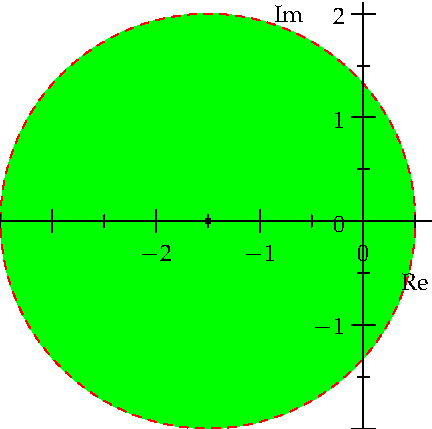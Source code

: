 import graph;

usepackage("palatino");
usepackage("mathpazo");

size(3inches,3inches);
scale(true);

fill(Circle((-3/2,0),2), green);
draw(Circle((-3/2,0),2), red+dashed);

xaxis("Re", Ticks(beginlabel=false), above=true);
yaxis("Im", Ticks(beginlabel=false), above=true);


dot((-3/2,0));